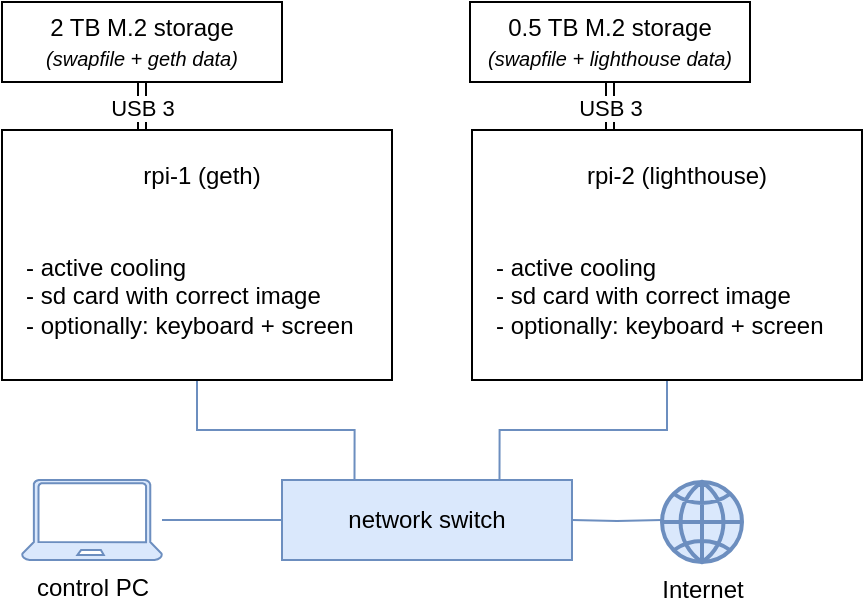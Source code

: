 <mxfile version="21.6.6" type="google">
  <diagram name="Page-1" id="tU4nr7X6jZGk_fVQgfTa">
    <mxGraphModel grid="1" page="1" gridSize="10" guides="1" tooltips="1" connect="1" arrows="1" fold="1" pageScale="1" pageWidth="827" pageHeight="1169" math="0" shadow="0">
      <root>
        <mxCell id="0" />
        <mxCell id="1" parent="0" />
        <mxCell id="nF-71U3Ogo21U0fu0JN--15" style="edgeStyle=orthogonalEdgeStyle;rounded=0;orthogonalLoop=1;jettySize=auto;html=1;entryX=0.25;entryY=0;entryDx=0;entryDy=0;fillColor=#dae8fc;strokeColor=#6c8ebf;endArrow=none;endFill=0;" edge="1" parent="1" source="nF-71U3Ogo21U0fu0JN--2" target="nF-71U3Ogo21U0fu0JN--6">
          <mxGeometry relative="1" as="geometry" />
        </mxCell>
        <mxCell id="nF-71U3Ogo21U0fu0JN--2" value="" style="whiteSpace=wrap;html=1;" vertex="1" parent="1">
          <mxGeometry x="110" y="545" width="195" height="125" as="geometry" />
        </mxCell>
        <mxCell id="nF-71U3Ogo21U0fu0JN--1" value="" style="shape=image;html=1;verticalAlign=top;verticalLabelPosition=bottom;labelBackgroundColor=#ffffff;imageAspect=0;aspect=fixed;image=https://cdn4.iconfinder.com/data/icons/fruits-and-veggies-2/156/fruits-and-veggies-icons_raspberry-128.png" vertex="1" parent="1">
          <mxGeometry x="120" y="550" width="35" height="35" as="geometry" />
        </mxCell>
        <mxCell id="nF-71U3Ogo21U0fu0JN--3" value="rpi-1 (geth)" style="text;html=1;strokeColor=none;fillColor=none;align=center;verticalAlign=middle;whiteSpace=wrap;rounded=0;" vertex="1" parent="1">
          <mxGeometry x="160" y="552.5" width="100" height="30" as="geometry" />
        </mxCell>
        <mxCell id="nF-71U3Ogo21U0fu0JN--6" value="network switch" style="whiteSpace=wrap;html=1;fillColor=#dae8fc;strokeColor=#6c8ebf;" vertex="1" parent="1">
          <mxGeometry x="250" y="720" width="145" height="40" as="geometry" />
        </mxCell>
        <mxCell id="nF-71U3Ogo21U0fu0JN--14" style="edgeStyle=orthogonalEdgeStyle;rounded=0;orthogonalLoop=1;jettySize=auto;html=1;entryX=0.75;entryY=0;entryDx=0;entryDy=0;fillColor=#dae8fc;strokeColor=#6c8ebf;endArrow=none;endFill=0;" edge="1" parent="1" source="nF-71U3Ogo21U0fu0JN--8" target="nF-71U3Ogo21U0fu0JN--6">
          <mxGeometry relative="1" as="geometry" />
        </mxCell>
        <mxCell id="nF-71U3Ogo21U0fu0JN--8" value="" style="whiteSpace=wrap;html=1;" vertex="1" parent="1">
          <mxGeometry x="345" y="545" width="195" height="125" as="geometry" />
        </mxCell>
        <mxCell id="nF-71U3Ogo21U0fu0JN--9" value="" style="shape=image;html=1;verticalAlign=top;verticalLabelPosition=bottom;labelBackgroundColor=#ffffff;imageAspect=0;aspect=fixed;image=https://cdn4.iconfinder.com/data/icons/fruits-and-veggies-2/156/fruits-and-veggies-icons_raspberry-128.png" vertex="1" parent="1">
          <mxGeometry x="355" y="550" width="35" height="35" as="geometry" />
        </mxCell>
        <mxCell id="nF-71U3Ogo21U0fu0JN--10" value="rpi-2 (lighthouse)" style="text;html=1;strokeColor=none;fillColor=none;align=center;verticalAlign=middle;whiteSpace=wrap;rounded=0;" vertex="1" parent="1">
          <mxGeometry x="395" y="552.5" width="105" height="30" as="geometry" />
        </mxCell>
        <mxCell id="nF-71U3Ogo21U0fu0JN--13" style="edgeStyle=orthogonalEdgeStyle;rounded=0;orthogonalLoop=1;jettySize=auto;html=1;entryX=0;entryY=0.5;entryDx=0;entryDy=0;fillColor=#dae8fc;strokeColor=#6c8ebf;endArrow=none;endFill=0;" edge="1" parent="1" source="nF-71U3Ogo21U0fu0JN--12" target="nF-71U3Ogo21U0fu0JN--6">
          <mxGeometry relative="1" as="geometry" />
        </mxCell>
        <mxCell id="nF-71U3Ogo21U0fu0JN--12" value="control PC" style="verticalLabelPosition=bottom;html=1;verticalAlign=top;align=center;strokeColor=#6c8ebf;fillColor=#dae8fc;shape=mxgraph.azure.laptop;pointerEvents=1;" vertex="1" parent="1">
          <mxGeometry x="120" y="720" width="70" height="40" as="geometry" />
        </mxCell>
        <mxCell id="nF-71U3Ogo21U0fu0JN--22" value="USB 3" style="edgeStyle=orthogonalEdgeStyle;rounded=0;orthogonalLoop=1;jettySize=auto;html=1;shape=link;" edge="1" parent="1" source="nF-71U3Ogo21U0fu0JN--21">
          <mxGeometry relative="1" as="geometry">
            <mxPoint x="180" y="545" as="targetPoint" />
          </mxGeometry>
        </mxCell>
        <mxCell id="nF-71U3Ogo21U0fu0JN--21" value="2 TB M.2 storage&lt;br&gt;&lt;font style=&quot;font-size: 10px;&quot;&gt;&lt;i&gt;(swapfile + geth data)&lt;/i&gt;&lt;/font&gt;" style="rounded=0;whiteSpace=wrap;html=1;" vertex="1" parent="1">
          <mxGeometry x="110" y="481" width="140" height="40" as="geometry" />
        </mxCell>
        <mxCell id="nF-71U3Ogo21U0fu0JN--24" value="USB 3" style="edgeStyle=orthogonalEdgeStyle;rounded=0;orthogonalLoop=1;jettySize=auto;html=1;shape=link;" edge="1" parent="1" source="nF-71U3Ogo21U0fu0JN--23">
          <mxGeometry relative="1" as="geometry">
            <mxPoint x="414" y="545" as="targetPoint" />
          </mxGeometry>
        </mxCell>
        <mxCell id="nF-71U3Ogo21U0fu0JN--23" value="0.5 TB M.2 storage&lt;br&gt;&lt;i&gt;&lt;font style=&quot;font-size: 10px;&quot;&gt;(swapfile + lighthouse data)&lt;/font&gt;&lt;/i&gt;" style="rounded=0;whiteSpace=wrap;html=1;" vertex="1" parent="1">
          <mxGeometry x="344" y="481" width="140" height="40" as="geometry" />
        </mxCell>
        <mxCell id="nF-71U3Ogo21U0fu0JN--28" value="" style="edgeStyle=orthogonalEdgeStyle;rounded=0;orthogonalLoop=1;jettySize=auto;html=1;fillColor=#dae8fc;strokeColor=#6c8ebf;endArrow=none;endFill=0;" edge="1" parent="1" target="nF-71U3Ogo21U0fu0JN--6">
          <mxGeometry relative="1" as="geometry">
            <mxPoint x="440" y="740" as="sourcePoint" />
          </mxGeometry>
        </mxCell>
        <mxCell id="nF-71U3Ogo21U0fu0JN--36" value="Internet" style="html=1;verticalLabelPosition=bottom;align=center;labelBackgroundColor=#ffffff;verticalAlign=top;strokeWidth=2;strokeColor=#6c8ebf;shadow=0;dashed=0;shape=mxgraph.ios7.icons.globe;fillColor=#dae8fc;" vertex="1" parent="1">
          <mxGeometry x="440" y="721" width="40" height="40" as="geometry" />
        </mxCell>
        <mxCell id="nF-71U3Ogo21U0fu0JN--37" value="- active cooling&lt;br&gt;- sd card with correct image&lt;br&gt;- optionally: keyboard + screen" style="text;html=1;strokeColor=none;fillColor=none;align=left;verticalAlign=top;whiteSpace=wrap;rounded=0;" vertex="1" parent="1">
          <mxGeometry x="120" y="600" width="170" height="70" as="geometry" />
        </mxCell>
        <mxCell id="nF-71U3Ogo21U0fu0JN--38" value="- active cooling&lt;br&gt;- sd card with correct image&lt;br&gt;- optionally: keyboard + screen" style="text;html=1;strokeColor=none;fillColor=none;align=left;verticalAlign=top;whiteSpace=wrap;rounded=0;" vertex="1" parent="1">
          <mxGeometry x="355" y="600" width="170" height="70" as="geometry" />
        </mxCell>
      </root>
    </mxGraphModel>
  </diagram>
</mxfile>
